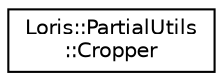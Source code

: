 digraph "Graphical Class Hierarchy"
{
 // LATEX_PDF_SIZE
  edge [fontname="Helvetica",fontsize="10",labelfontname="Helvetica",labelfontsize="10"];
  node [fontname="Helvetica",fontsize="10",shape=record];
  rankdir="LR";
  Node0 [label="Loris::PartialUtils\l::Cropper",height=0.2,width=0.4,color="black", fillcolor="white", style="filled",URL="$a00283.html",tooltip=" "];
}
